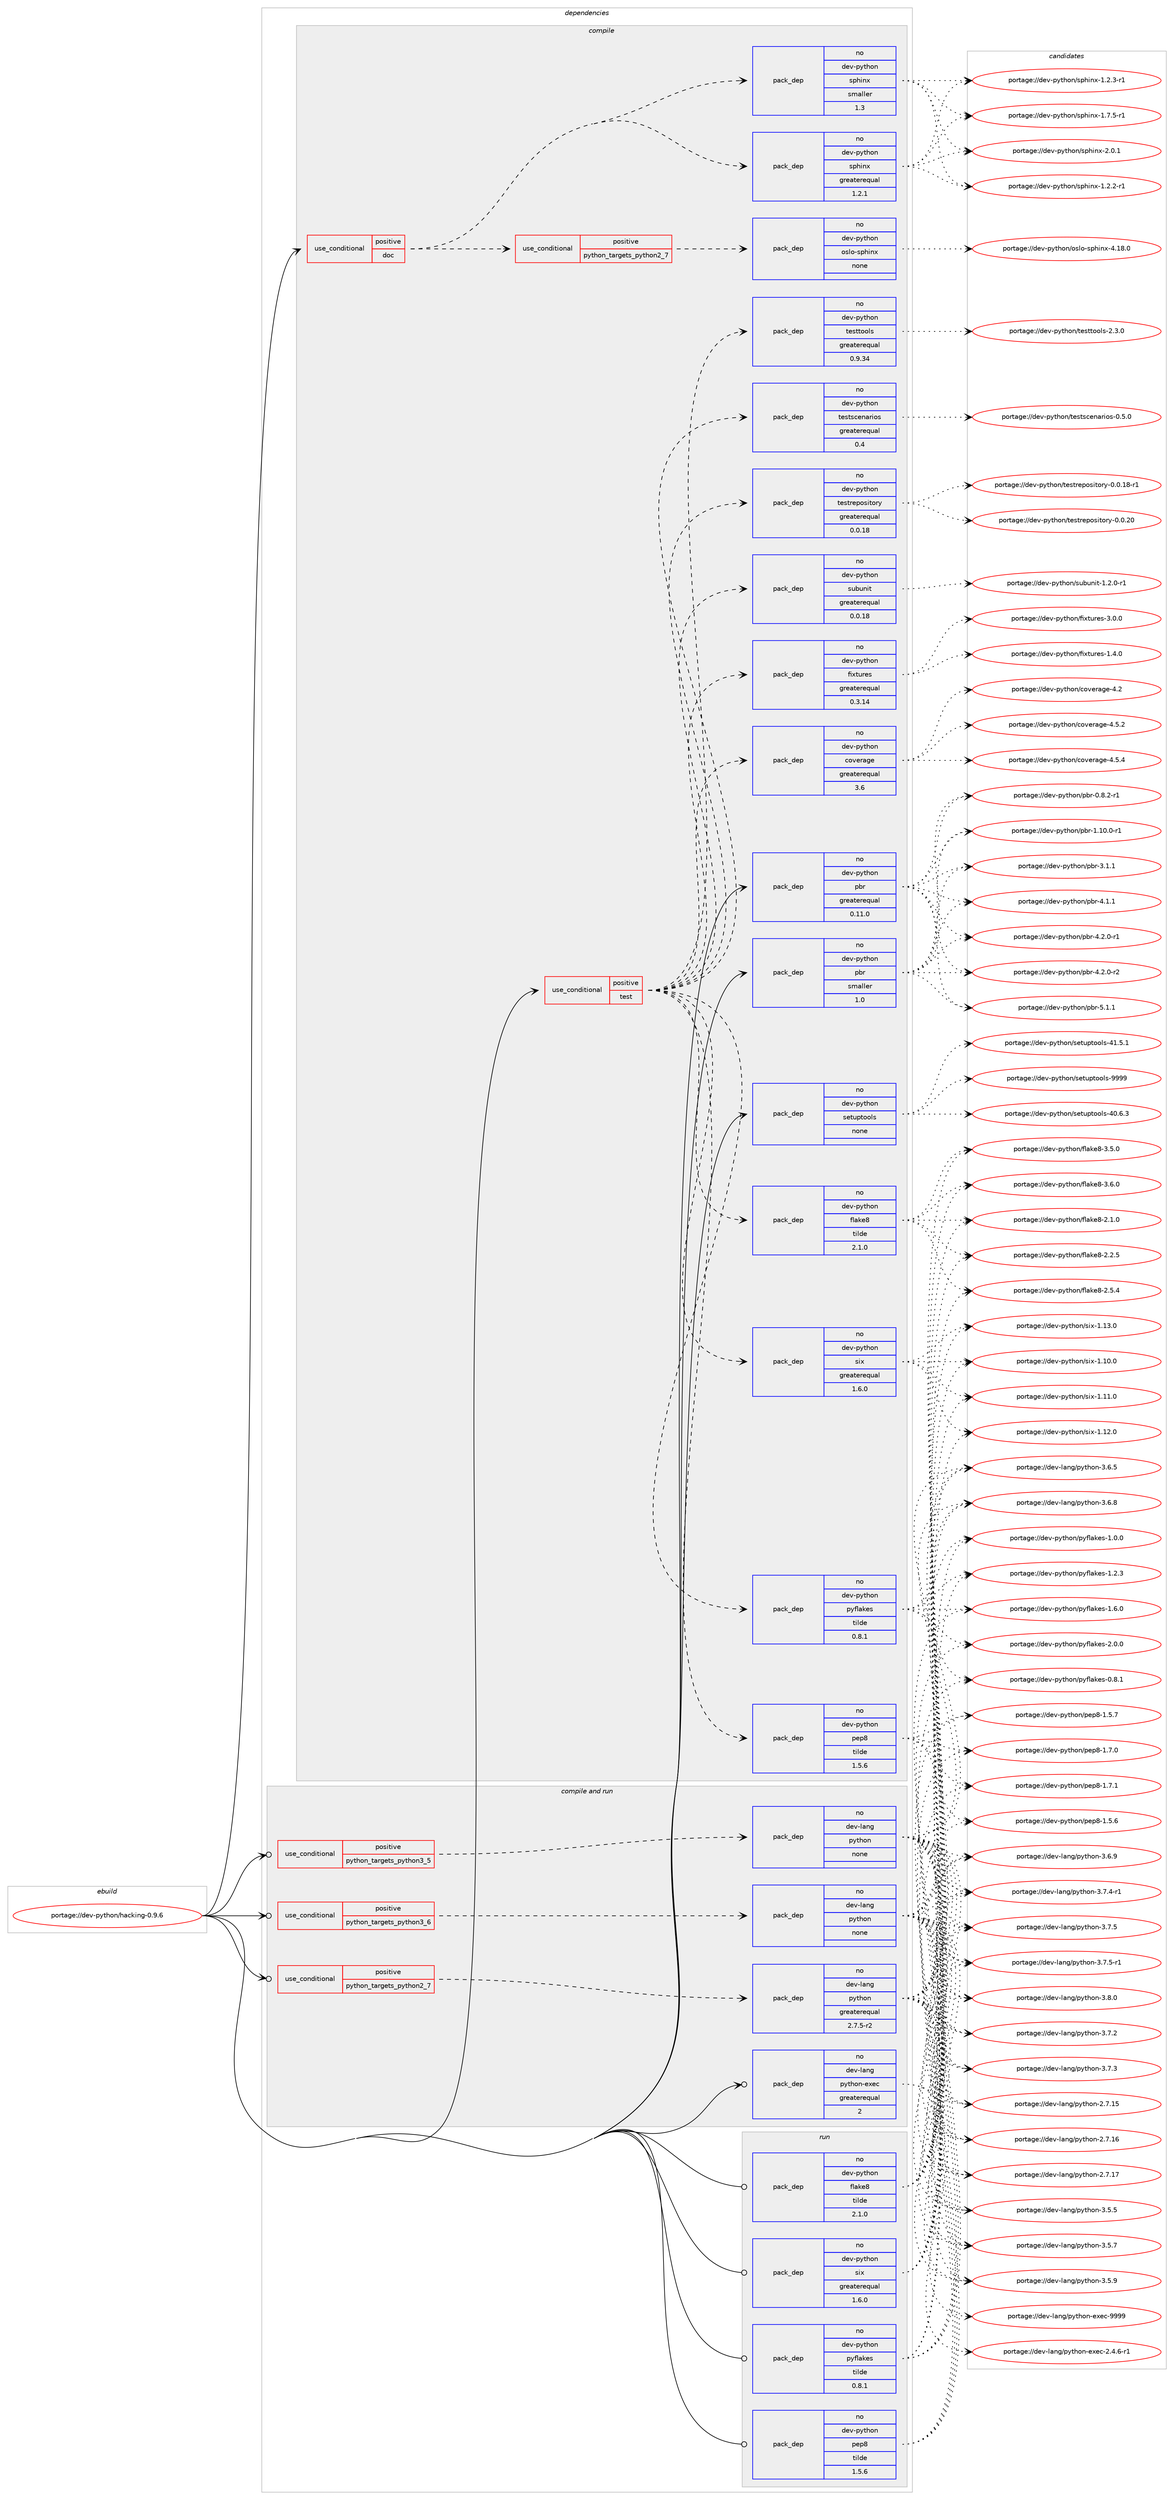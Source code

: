 digraph prolog {

# *************
# Graph options
# *************

newrank=true;
concentrate=true;
compound=true;
graph [rankdir=LR,fontname=Helvetica,fontsize=10,ranksep=1.5];#, ranksep=2.5, nodesep=0.2];
edge  [arrowhead=vee];
node  [fontname=Helvetica,fontsize=10];

# **********
# The ebuild
# **********

subgraph cluster_leftcol {
color=gray;
rank=same;
label=<<i>ebuild</i>>;
id [label="portage://dev-python/hacking-0.9.6", color=red, width=4, href="../dev-python/hacking-0.9.6.svg"];
}

# ****************
# The dependencies
# ****************

subgraph cluster_midcol {
color=gray;
label=<<i>dependencies</i>>;
subgraph cluster_compile {
fillcolor="#eeeeee";
style=filled;
label=<<i>compile</i>>;
subgraph cond29669 {
dependency143021 [label=<<TABLE BORDER="0" CELLBORDER="1" CELLSPACING="0" CELLPADDING="4"><TR><TD ROWSPAN="3" CELLPADDING="10">use_conditional</TD></TR><TR><TD>positive</TD></TR><TR><TD>doc</TD></TR></TABLE>>, shape=none, color=red];
subgraph pack110034 {
dependency143022 [label=<<TABLE BORDER="0" CELLBORDER="1" CELLSPACING="0" CELLPADDING="4" WIDTH="220"><TR><TD ROWSPAN="6" CELLPADDING="30">pack_dep</TD></TR><TR><TD WIDTH="110">no</TD></TR><TR><TD>dev-python</TD></TR><TR><TD>sphinx</TD></TR><TR><TD>greaterequal</TD></TR><TR><TD>1.2.1</TD></TR></TABLE>>, shape=none, color=blue];
}
dependency143021:e -> dependency143022:w [weight=20,style="dashed",arrowhead="vee"];
subgraph pack110035 {
dependency143023 [label=<<TABLE BORDER="0" CELLBORDER="1" CELLSPACING="0" CELLPADDING="4" WIDTH="220"><TR><TD ROWSPAN="6" CELLPADDING="30">pack_dep</TD></TR><TR><TD WIDTH="110">no</TD></TR><TR><TD>dev-python</TD></TR><TR><TD>sphinx</TD></TR><TR><TD>smaller</TD></TR><TR><TD>1.3</TD></TR></TABLE>>, shape=none, color=blue];
}
dependency143021:e -> dependency143023:w [weight=20,style="dashed",arrowhead="vee"];
subgraph cond29670 {
dependency143024 [label=<<TABLE BORDER="0" CELLBORDER="1" CELLSPACING="0" CELLPADDING="4"><TR><TD ROWSPAN="3" CELLPADDING="10">use_conditional</TD></TR><TR><TD>positive</TD></TR><TR><TD>python_targets_python2_7</TD></TR></TABLE>>, shape=none, color=red];
subgraph pack110036 {
dependency143025 [label=<<TABLE BORDER="0" CELLBORDER="1" CELLSPACING="0" CELLPADDING="4" WIDTH="220"><TR><TD ROWSPAN="6" CELLPADDING="30">pack_dep</TD></TR><TR><TD WIDTH="110">no</TD></TR><TR><TD>dev-python</TD></TR><TR><TD>oslo-sphinx</TD></TR><TR><TD>none</TD></TR><TR><TD></TD></TR></TABLE>>, shape=none, color=blue];
}
dependency143024:e -> dependency143025:w [weight=20,style="dashed",arrowhead="vee"];
}
dependency143021:e -> dependency143024:w [weight=20,style="dashed",arrowhead="vee"];
}
id:e -> dependency143021:w [weight=20,style="solid",arrowhead="vee"];
subgraph cond29671 {
dependency143026 [label=<<TABLE BORDER="0" CELLBORDER="1" CELLSPACING="0" CELLPADDING="4"><TR><TD ROWSPAN="3" CELLPADDING="10">use_conditional</TD></TR><TR><TD>positive</TD></TR><TR><TD>test</TD></TR></TABLE>>, shape=none, color=red];
subgraph pack110037 {
dependency143027 [label=<<TABLE BORDER="0" CELLBORDER="1" CELLSPACING="0" CELLPADDING="4" WIDTH="220"><TR><TD ROWSPAN="6" CELLPADDING="30">pack_dep</TD></TR><TR><TD WIDTH="110">no</TD></TR><TR><TD>dev-python</TD></TR><TR><TD>coverage</TD></TR><TR><TD>greaterequal</TD></TR><TR><TD>3.6</TD></TR></TABLE>>, shape=none, color=blue];
}
dependency143026:e -> dependency143027:w [weight=20,style="dashed",arrowhead="vee"];
subgraph pack110038 {
dependency143028 [label=<<TABLE BORDER="0" CELLBORDER="1" CELLSPACING="0" CELLPADDING="4" WIDTH="220"><TR><TD ROWSPAN="6" CELLPADDING="30">pack_dep</TD></TR><TR><TD WIDTH="110">no</TD></TR><TR><TD>dev-python</TD></TR><TR><TD>fixtures</TD></TR><TR><TD>greaterequal</TD></TR><TR><TD>0.3.14</TD></TR></TABLE>>, shape=none, color=blue];
}
dependency143026:e -> dependency143028:w [weight=20,style="dashed",arrowhead="vee"];
subgraph pack110039 {
dependency143029 [label=<<TABLE BORDER="0" CELLBORDER="1" CELLSPACING="0" CELLPADDING="4" WIDTH="220"><TR><TD ROWSPAN="6" CELLPADDING="30">pack_dep</TD></TR><TR><TD WIDTH="110">no</TD></TR><TR><TD>dev-python</TD></TR><TR><TD>subunit</TD></TR><TR><TD>greaterequal</TD></TR><TR><TD>0.0.18</TD></TR></TABLE>>, shape=none, color=blue];
}
dependency143026:e -> dependency143029:w [weight=20,style="dashed",arrowhead="vee"];
subgraph pack110040 {
dependency143030 [label=<<TABLE BORDER="0" CELLBORDER="1" CELLSPACING="0" CELLPADDING="4" WIDTH="220"><TR><TD ROWSPAN="6" CELLPADDING="30">pack_dep</TD></TR><TR><TD WIDTH="110">no</TD></TR><TR><TD>dev-python</TD></TR><TR><TD>testrepository</TD></TR><TR><TD>greaterequal</TD></TR><TR><TD>0.0.18</TD></TR></TABLE>>, shape=none, color=blue];
}
dependency143026:e -> dependency143030:w [weight=20,style="dashed",arrowhead="vee"];
subgraph pack110041 {
dependency143031 [label=<<TABLE BORDER="0" CELLBORDER="1" CELLSPACING="0" CELLPADDING="4" WIDTH="220"><TR><TD ROWSPAN="6" CELLPADDING="30">pack_dep</TD></TR><TR><TD WIDTH="110">no</TD></TR><TR><TD>dev-python</TD></TR><TR><TD>testscenarios</TD></TR><TR><TD>greaterequal</TD></TR><TR><TD>0.4</TD></TR></TABLE>>, shape=none, color=blue];
}
dependency143026:e -> dependency143031:w [weight=20,style="dashed",arrowhead="vee"];
subgraph pack110042 {
dependency143032 [label=<<TABLE BORDER="0" CELLBORDER="1" CELLSPACING="0" CELLPADDING="4" WIDTH="220"><TR><TD ROWSPAN="6" CELLPADDING="30">pack_dep</TD></TR><TR><TD WIDTH="110">no</TD></TR><TR><TD>dev-python</TD></TR><TR><TD>testtools</TD></TR><TR><TD>greaterequal</TD></TR><TR><TD>0.9.34</TD></TR></TABLE>>, shape=none, color=blue];
}
dependency143026:e -> dependency143032:w [weight=20,style="dashed",arrowhead="vee"];
subgraph pack110043 {
dependency143033 [label=<<TABLE BORDER="0" CELLBORDER="1" CELLSPACING="0" CELLPADDING="4" WIDTH="220"><TR><TD ROWSPAN="6" CELLPADDING="30">pack_dep</TD></TR><TR><TD WIDTH="110">no</TD></TR><TR><TD>dev-python</TD></TR><TR><TD>pep8</TD></TR><TR><TD>tilde</TD></TR><TR><TD>1.5.6</TD></TR></TABLE>>, shape=none, color=blue];
}
dependency143026:e -> dependency143033:w [weight=20,style="dashed",arrowhead="vee"];
subgraph pack110044 {
dependency143034 [label=<<TABLE BORDER="0" CELLBORDER="1" CELLSPACING="0" CELLPADDING="4" WIDTH="220"><TR><TD ROWSPAN="6" CELLPADDING="30">pack_dep</TD></TR><TR><TD WIDTH="110">no</TD></TR><TR><TD>dev-python</TD></TR><TR><TD>pyflakes</TD></TR><TR><TD>tilde</TD></TR><TR><TD>0.8.1</TD></TR></TABLE>>, shape=none, color=blue];
}
dependency143026:e -> dependency143034:w [weight=20,style="dashed",arrowhead="vee"];
subgraph pack110045 {
dependency143035 [label=<<TABLE BORDER="0" CELLBORDER="1" CELLSPACING="0" CELLPADDING="4" WIDTH="220"><TR><TD ROWSPAN="6" CELLPADDING="30">pack_dep</TD></TR><TR><TD WIDTH="110">no</TD></TR><TR><TD>dev-python</TD></TR><TR><TD>flake8</TD></TR><TR><TD>tilde</TD></TR><TR><TD>2.1.0</TD></TR></TABLE>>, shape=none, color=blue];
}
dependency143026:e -> dependency143035:w [weight=20,style="dashed",arrowhead="vee"];
subgraph pack110046 {
dependency143036 [label=<<TABLE BORDER="0" CELLBORDER="1" CELLSPACING="0" CELLPADDING="4" WIDTH="220"><TR><TD ROWSPAN="6" CELLPADDING="30">pack_dep</TD></TR><TR><TD WIDTH="110">no</TD></TR><TR><TD>dev-python</TD></TR><TR><TD>six</TD></TR><TR><TD>greaterequal</TD></TR><TR><TD>1.6.0</TD></TR></TABLE>>, shape=none, color=blue];
}
dependency143026:e -> dependency143036:w [weight=20,style="dashed",arrowhead="vee"];
}
id:e -> dependency143026:w [weight=20,style="solid",arrowhead="vee"];
subgraph pack110047 {
dependency143037 [label=<<TABLE BORDER="0" CELLBORDER="1" CELLSPACING="0" CELLPADDING="4" WIDTH="220"><TR><TD ROWSPAN="6" CELLPADDING="30">pack_dep</TD></TR><TR><TD WIDTH="110">no</TD></TR><TR><TD>dev-python</TD></TR><TR><TD>pbr</TD></TR><TR><TD>greaterequal</TD></TR><TR><TD>0.11.0</TD></TR></TABLE>>, shape=none, color=blue];
}
id:e -> dependency143037:w [weight=20,style="solid",arrowhead="vee"];
subgraph pack110048 {
dependency143038 [label=<<TABLE BORDER="0" CELLBORDER="1" CELLSPACING="0" CELLPADDING="4" WIDTH="220"><TR><TD ROWSPAN="6" CELLPADDING="30">pack_dep</TD></TR><TR><TD WIDTH="110">no</TD></TR><TR><TD>dev-python</TD></TR><TR><TD>pbr</TD></TR><TR><TD>smaller</TD></TR><TR><TD>1.0</TD></TR></TABLE>>, shape=none, color=blue];
}
id:e -> dependency143038:w [weight=20,style="solid",arrowhead="vee"];
subgraph pack110049 {
dependency143039 [label=<<TABLE BORDER="0" CELLBORDER="1" CELLSPACING="0" CELLPADDING="4" WIDTH="220"><TR><TD ROWSPAN="6" CELLPADDING="30">pack_dep</TD></TR><TR><TD WIDTH="110">no</TD></TR><TR><TD>dev-python</TD></TR><TR><TD>setuptools</TD></TR><TR><TD>none</TD></TR><TR><TD></TD></TR></TABLE>>, shape=none, color=blue];
}
id:e -> dependency143039:w [weight=20,style="solid",arrowhead="vee"];
}
subgraph cluster_compileandrun {
fillcolor="#eeeeee";
style=filled;
label=<<i>compile and run</i>>;
subgraph cond29672 {
dependency143040 [label=<<TABLE BORDER="0" CELLBORDER="1" CELLSPACING="0" CELLPADDING="4"><TR><TD ROWSPAN="3" CELLPADDING="10">use_conditional</TD></TR><TR><TD>positive</TD></TR><TR><TD>python_targets_python2_7</TD></TR></TABLE>>, shape=none, color=red];
subgraph pack110050 {
dependency143041 [label=<<TABLE BORDER="0" CELLBORDER="1" CELLSPACING="0" CELLPADDING="4" WIDTH="220"><TR><TD ROWSPAN="6" CELLPADDING="30">pack_dep</TD></TR><TR><TD WIDTH="110">no</TD></TR><TR><TD>dev-lang</TD></TR><TR><TD>python</TD></TR><TR><TD>greaterequal</TD></TR><TR><TD>2.7.5-r2</TD></TR></TABLE>>, shape=none, color=blue];
}
dependency143040:e -> dependency143041:w [weight=20,style="dashed",arrowhead="vee"];
}
id:e -> dependency143040:w [weight=20,style="solid",arrowhead="odotvee"];
subgraph cond29673 {
dependency143042 [label=<<TABLE BORDER="0" CELLBORDER="1" CELLSPACING="0" CELLPADDING="4"><TR><TD ROWSPAN="3" CELLPADDING="10">use_conditional</TD></TR><TR><TD>positive</TD></TR><TR><TD>python_targets_python3_5</TD></TR></TABLE>>, shape=none, color=red];
subgraph pack110051 {
dependency143043 [label=<<TABLE BORDER="0" CELLBORDER="1" CELLSPACING="0" CELLPADDING="4" WIDTH="220"><TR><TD ROWSPAN="6" CELLPADDING="30">pack_dep</TD></TR><TR><TD WIDTH="110">no</TD></TR><TR><TD>dev-lang</TD></TR><TR><TD>python</TD></TR><TR><TD>none</TD></TR><TR><TD></TD></TR></TABLE>>, shape=none, color=blue];
}
dependency143042:e -> dependency143043:w [weight=20,style="dashed",arrowhead="vee"];
}
id:e -> dependency143042:w [weight=20,style="solid",arrowhead="odotvee"];
subgraph cond29674 {
dependency143044 [label=<<TABLE BORDER="0" CELLBORDER="1" CELLSPACING="0" CELLPADDING="4"><TR><TD ROWSPAN="3" CELLPADDING="10">use_conditional</TD></TR><TR><TD>positive</TD></TR><TR><TD>python_targets_python3_6</TD></TR></TABLE>>, shape=none, color=red];
subgraph pack110052 {
dependency143045 [label=<<TABLE BORDER="0" CELLBORDER="1" CELLSPACING="0" CELLPADDING="4" WIDTH="220"><TR><TD ROWSPAN="6" CELLPADDING="30">pack_dep</TD></TR><TR><TD WIDTH="110">no</TD></TR><TR><TD>dev-lang</TD></TR><TR><TD>python</TD></TR><TR><TD>none</TD></TR><TR><TD></TD></TR></TABLE>>, shape=none, color=blue];
}
dependency143044:e -> dependency143045:w [weight=20,style="dashed",arrowhead="vee"];
}
id:e -> dependency143044:w [weight=20,style="solid",arrowhead="odotvee"];
subgraph pack110053 {
dependency143046 [label=<<TABLE BORDER="0" CELLBORDER="1" CELLSPACING="0" CELLPADDING="4" WIDTH="220"><TR><TD ROWSPAN="6" CELLPADDING="30">pack_dep</TD></TR><TR><TD WIDTH="110">no</TD></TR><TR><TD>dev-lang</TD></TR><TR><TD>python-exec</TD></TR><TR><TD>greaterequal</TD></TR><TR><TD>2</TD></TR></TABLE>>, shape=none, color=blue];
}
id:e -> dependency143046:w [weight=20,style="solid",arrowhead="odotvee"];
}
subgraph cluster_run {
fillcolor="#eeeeee";
style=filled;
label=<<i>run</i>>;
subgraph pack110054 {
dependency143047 [label=<<TABLE BORDER="0" CELLBORDER="1" CELLSPACING="0" CELLPADDING="4" WIDTH="220"><TR><TD ROWSPAN="6" CELLPADDING="30">pack_dep</TD></TR><TR><TD WIDTH="110">no</TD></TR><TR><TD>dev-python</TD></TR><TR><TD>flake8</TD></TR><TR><TD>tilde</TD></TR><TR><TD>2.1.0</TD></TR></TABLE>>, shape=none, color=blue];
}
id:e -> dependency143047:w [weight=20,style="solid",arrowhead="odot"];
subgraph pack110055 {
dependency143048 [label=<<TABLE BORDER="0" CELLBORDER="1" CELLSPACING="0" CELLPADDING="4" WIDTH="220"><TR><TD ROWSPAN="6" CELLPADDING="30">pack_dep</TD></TR><TR><TD WIDTH="110">no</TD></TR><TR><TD>dev-python</TD></TR><TR><TD>pep8</TD></TR><TR><TD>tilde</TD></TR><TR><TD>1.5.6</TD></TR></TABLE>>, shape=none, color=blue];
}
id:e -> dependency143048:w [weight=20,style="solid",arrowhead="odot"];
subgraph pack110056 {
dependency143049 [label=<<TABLE BORDER="0" CELLBORDER="1" CELLSPACING="0" CELLPADDING="4" WIDTH="220"><TR><TD ROWSPAN="6" CELLPADDING="30">pack_dep</TD></TR><TR><TD WIDTH="110">no</TD></TR><TR><TD>dev-python</TD></TR><TR><TD>pyflakes</TD></TR><TR><TD>tilde</TD></TR><TR><TD>0.8.1</TD></TR></TABLE>>, shape=none, color=blue];
}
id:e -> dependency143049:w [weight=20,style="solid",arrowhead="odot"];
subgraph pack110057 {
dependency143050 [label=<<TABLE BORDER="0" CELLBORDER="1" CELLSPACING="0" CELLPADDING="4" WIDTH="220"><TR><TD ROWSPAN="6" CELLPADDING="30">pack_dep</TD></TR><TR><TD WIDTH="110">no</TD></TR><TR><TD>dev-python</TD></TR><TR><TD>six</TD></TR><TR><TD>greaterequal</TD></TR><TR><TD>1.6.0</TD></TR></TABLE>>, shape=none, color=blue];
}
id:e -> dependency143050:w [weight=20,style="solid",arrowhead="odot"];
}
}

# **************
# The candidates
# **************

subgraph cluster_choices {
rank=same;
color=gray;
label=<<i>candidates</i>>;

subgraph choice110034 {
color=black;
nodesep=1;
choiceportage10010111845112121116104111110471151121041051101204549465046504511449 [label="portage://dev-python/sphinx-1.2.2-r1", color=red, width=4,href="../dev-python/sphinx-1.2.2-r1.svg"];
choiceportage10010111845112121116104111110471151121041051101204549465046514511449 [label="portage://dev-python/sphinx-1.2.3-r1", color=red, width=4,href="../dev-python/sphinx-1.2.3-r1.svg"];
choiceportage10010111845112121116104111110471151121041051101204549465546534511449 [label="portage://dev-python/sphinx-1.7.5-r1", color=red, width=4,href="../dev-python/sphinx-1.7.5-r1.svg"];
choiceportage1001011184511212111610411111047115112104105110120455046484649 [label="portage://dev-python/sphinx-2.0.1", color=red, width=4,href="../dev-python/sphinx-2.0.1.svg"];
dependency143022:e -> choiceportage10010111845112121116104111110471151121041051101204549465046504511449:w [style=dotted,weight="100"];
dependency143022:e -> choiceportage10010111845112121116104111110471151121041051101204549465046514511449:w [style=dotted,weight="100"];
dependency143022:e -> choiceportage10010111845112121116104111110471151121041051101204549465546534511449:w [style=dotted,weight="100"];
dependency143022:e -> choiceportage1001011184511212111610411111047115112104105110120455046484649:w [style=dotted,weight="100"];
}
subgraph choice110035 {
color=black;
nodesep=1;
choiceportage10010111845112121116104111110471151121041051101204549465046504511449 [label="portage://dev-python/sphinx-1.2.2-r1", color=red, width=4,href="../dev-python/sphinx-1.2.2-r1.svg"];
choiceportage10010111845112121116104111110471151121041051101204549465046514511449 [label="portage://dev-python/sphinx-1.2.3-r1", color=red, width=4,href="../dev-python/sphinx-1.2.3-r1.svg"];
choiceportage10010111845112121116104111110471151121041051101204549465546534511449 [label="portage://dev-python/sphinx-1.7.5-r1", color=red, width=4,href="../dev-python/sphinx-1.7.5-r1.svg"];
choiceportage1001011184511212111610411111047115112104105110120455046484649 [label="portage://dev-python/sphinx-2.0.1", color=red, width=4,href="../dev-python/sphinx-2.0.1.svg"];
dependency143023:e -> choiceportage10010111845112121116104111110471151121041051101204549465046504511449:w [style=dotted,weight="100"];
dependency143023:e -> choiceportage10010111845112121116104111110471151121041051101204549465046514511449:w [style=dotted,weight="100"];
dependency143023:e -> choiceportage10010111845112121116104111110471151121041051101204549465546534511449:w [style=dotted,weight="100"];
dependency143023:e -> choiceportage1001011184511212111610411111047115112104105110120455046484649:w [style=dotted,weight="100"];
}
subgraph choice110036 {
color=black;
nodesep=1;
choiceportage10010111845112121116104111110471111151081114511511210410511012045524649564648 [label="portage://dev-python/oslo-sphinx-4.18.0", color=red, width=4,href="../dev-python/oslo-sphinx-4.18.0.svg"];
dependency143025:e -> choiceportage10010111845112121116104111110471111151081114511511210410511012045524649564648:w [style=dotted,weight="100"];
}
subgraph choice110037 {
color=black;
nodesep=1;
choiceportage1001011184511212111610411111047991111181011149710310145524650 [label="portage://dev-python/coverage-4.2", color=red, width=4,href="../dev-python/coverage-4.2.svg"];
choiceportage10010111845112121116104111110479911111810111497103101455246534650 [label="portage://dev-python/coverage-4.5.2", color=red, width=4,href="../dev-python/coverage-4.5.2.svg"];
choiceportage10010111845112121116104111110479911111810111497103101455246534652 [label="portage://dev-python/coverage-4.5.4", color=red, width=4,href="../dev-python/coverage-4.5.4.svg"];
dependency143027:e -> choiceportage1001011184511212111610411111047991111181011149710310145524650:w [style=dotted,weight="100"];
dependency143027:e -> choiceportage10010111845112121116104111110479911111810111497103101455246534650:w [style=dotted,weight="100"];
dependency143027:e -> choiceportage10010111845112121116104111110479911111810111497103101455246534652:w [style=dotted,weight="100"];
}
subgraph choice110038 {
color=black;
nodesep=1;
choiceportage1001011184511212111610411111047102105120116117114101115454946524648 [label="portage://dev-python/fixtures-1.4.0", color=red, width=4,href="../dev-python/fixtures-1.4.0.svg"];
choiceportage1001011184511212111610411111047102105120116117114101115455146484648 [label="portage://dev-python/fixtures-3.0.0", color=red, width=4,href="../dev-python/fixtures-3.0.0.svg"];
dependency143028:e -> choiceportage1001011184511212111610411111047102105120116117114101115454946524648:w [style=dotted,weight="100"];
dependency143028:e -> choiceportage1001011184511212111610411111047102105120116117114101115455146484648:w [style=dotted,weight="100"];
}
subgraph choice110039 {
color=black;
nodesep=1;
choiceportage1001011184511212111610411111047115117981171101051164549465046484511449 [label="portage://dev-python/subunit-1.2.0-r1", color=red, width=4,href="../dev-python/subunit-1.2.0-r1.svg"];
dependency143029:e -> choiceportage1001011184511212111610411111047115117981171101051164549465046484511449:w [style=dotted,weight="100"];
}
subgraph choice110040 {
color=black;
nodesep=1;
choiceportage1001011184511212111610411111047116101115116114101112111115105116111114121454846484649564511449 [label="portage://dev-python/testrepository-0.0.18-r1", color=red, width=4,href="../dev-python/testrepository-0.0.18-r1.svg"];
choiceportage100101118451121211161041111104711610111511611410111211111510511611111412145484648465048 [label="portage://dev-python/testrepository-0.0.20", color=red, width=4,href="../dev-python/testrepository-0.0.20.svg"];
dependency143030:e -> choiceportage1001011184511212111610411111047116101115116114101112111115105116111114121454846484649564511449:w [style=dotted,weight="100"];
dependency143030:e -> choiceportage100101118451121211161041111104711610111511611410111211111510511611111412145484648465048:w [style=dotted,weight="100"];
}
subgraph choice110041 {
color=black;
nodesep=1;
choiceportage10010111845112121116104111110471161011151161159910111097114105111115454846534648 [label="portage://dev-python/testscenarios-0.5.0", color=red, width=4,href="../dev-python/testscenarios-0.5.0.svg"];
dependency143031:e -> choiceportage10010111845112121116104111110471161011151161159910111097114105111115454846534648:w [style=dotted,weight="100"];
}
subgraph choice110042 {
color=black;
nodesep=1;
choiceportage1001011184511212111610411111047116101115116116111111108115455046514648 [label="portage://dev-python/testtools-2.3.0", color=red, width=4,href="../dev-python/testtools-2.3.0.svg"];
dependency143032:e -> choiceportage1001011184511212111610411111047116101115116116111111108115455046514648:w [style=dotted,weight="100"];
}
subgraph choice110043 {
color=black;
nodesep=1;
choiceportage100101118451121211161041111104711210111256454946534654 [label="portage://dev-python/pep8-1.5.6", color=red, width=4,href="../dev-python/pep8-1.5.6.svg"];
choiceportage100101118451121211161041111104711210111256454946534655 [label="portage://dev-python/pep8-1.5.7", color=red, width=4,href="../dev-python/pep8-1.5.7.svg"];
choiceportage100101118451121211161041111104711210111256454946554648 [label="portage://dev-python/pep8-1.7.0", color=red, width=4,href="../dev-python/pep8-1.7.0.svg"];
choiceportage100101118451121211161041111104711210111256454946554649 [label="portage://dev-python/pep8-1.7.1", color=red, width=4,href="../dev-python/pep8-1.7.1.svg"];
dependency143033:e -> choiceportage100101118451121211161041111104711210111256454946534654:w [style=dotted,weight="100"];
dependency143033:e -> choiceportage100101118451121211161041111104711210111256454946534655:w [style=dotted,weight="100"];
dependency143033:e -> choiceportage100101118451121211161041111104711210111256454946554648:w [style=dotted,weight="100"];
dependency143033:e -> choiceportage100101118451121211161041111104711210111256454946554649:w [style=dotted,weight="100"];
}
subgraph choice110044 {
color=black;
nodesep=1;
choiceportage100101118451121211161041111104711212110210897107101115454846564649 [label="portage://dev-python/pyflakes-0.8.1", color=red, width=4,href="../dev-python/pyflakes-0.8.1.svg"];
choiceportage100101118451121211161041111104711212110210897107101115454946484648 [label="portage://dev-python/pyflakes-1.0.0", color=red, width=4,href="../dev-python/pyflakes-1.0.0.svg"];
choiceportage100101118451121211161041111104711212110210897107101115454946504651 [label="portage://dev-python/pyflakes-1.2.3", color=red, width=4,href="../dev-python/pyflakes-1.2.3.svg"];
choiceportage100101118451121211161041111104711212110210897107101115454946544648 [label="portage://dev-python/pyflakes-1.6.0", color=red, width=4,href="../dev-python/pyflakes-1.6.0.svg"];
choiceportage100101118451121211161041111104711212110210897107101115455046484648 [label="portage://dev-python/pyflakes-2.0.0", color=red, width=4,href="../dev-python/pyflakes-2.0.0.svg"];
dependency143034:e -> choiceportage100101118451121211161041111104711212110210897107101115454846564649:w [style=dotted,weight="100"];
dependency143034:e -> choiceportage100101118451121211161041111104711212110210897107101115454946484648:w [style=dotted,weight="100"];
dependency143034:e -> choiceportage100101118451121211161041111104711212110210897107101115454946504651:w [style=dotted,weight="100"];
dependency143034:e -> choiceportage100101118451121211161041111104711212110210897107101115454946544648:w [style=dotted,weight="100"];
dependency143034:e -> choiceportage100101118451121211161041111104711212110210897107101115455046484648:w [style=dotted,weight="100"];
}
subgraph choice110045 {
color=black;
nodesep=1;
choiceportage10010111845112121116104111110471021089710710156455046494648 [label="portage://dev-python/flake8-2.1.0", color=red, width=4,href="../dev-python/flake8-2.1.0.svg"];
choiceportage10010111845112121116104111110471021089710710156455046504653 [label="portage://dev-python/flake8-2.2.5", color=red, width=4,href="../dev-python/flake8-2.2.5.svg"];
choiceportage10010111845112121116104111110471021089710710156455046534652 [label="portage://dev-python/flake8-2.5.4", color=red, width=4,href="../dev-python/flake8-2.5.4.svg"];
choiceportage10010111845112121116104111110471021089710710156455146534648 [label="portage://dev-python/flake8-3.5.0", color=red, width=4,href="../dev-python/flake8-3.5.0.svg"];
choiceportage10010111845112121116104111110471021089710710156455146544648 [label="portage://dev-python/flake8-3.6.0", color=red, width=4,href="../dev-python/flake8-3.6.0.svg"];
dependency143035:e -> choiceportage10010111845112121116104111110471021089710710156455046494648:w [style=dotted,weight="100"];
dependency143035:e -> choiceportage10010111845112121116104111110471021089710710156455046504653:w [style=dotted,weight="100"];
dependency143035:e -> choiceportage10010111845112121116104111110471021089710710156455046534652:w [style=dotted,weight="100"];
dependency143035:e -> choiceportage10010111845112121116104111110471021089710710156455146534648:w [style=dotted,weight="100"];
dependency143035:e -> choiceportage10010111845112121116104111110471021089710710156455146544648:w [style=dotted,weight="100"];
}
subgraph choice110046 {
color=black;
nodesep=1;
choiceportage100101118451121211161041111104711510512045494649484648 [label="portage://dev-python/six-1.10.0", color=red, width=4,href="../dev-python/six-1.10.0.svg"];
choiceportage100101118451121211161041111104711510512045494649494648 [label="portage://dev-python/six-1.11.0", color=red, width=4,href="../dev-python/six-1.11.0.svg"];
choiceportage100101118451121211161041111104711510512045494649504648 [label="portage://dev-python/six-1.12.0", color=red, width=4,href="../dev-python/six-1.12.0.svg"];
choiceportage100101118451121211161041111104711510512045494649514648 [label="portage://dev-python/six-1.13.0", color=red, width=4,href="../dev-python/six-1.13.0.svg"];
dependency143036:e -> choiceportage100101118451121211161041111104711510512045494649484648:w [style=dotted,weight="100"];
dependency143036:e -> choiceportage100101118451121211161041111104711510512045494649494648:w [style=dotted,weight="100"];
dependency143036:e -> choiceportage100101118451121211161041111104711510512045494649504648:w [style=dotted,weight="100"];
dependency143036:e -> choiceportage100101118451121211161041111104711510512045494649514648:w [style=dotted,weight="100"];
}
subgraph choice110047 {
color=black;
nodesep=1;
choiceportage1001011184511212111610411111047112981144548465646504511449 [label="portage://dev-python/pbr-0.8.2-r1", color=red, width=4,href="../dev-python/pbr-0.8.2-r1.svg"];
choiceportage100101118451121211161041111104711298114454946494846484511449 [label="portage://dev-python/pbr-1.10.0-r1", color=red, width=4,href="../dev-python/pbr-1.10.0-r1.svg"];
choiceportage100101118451121211161041111104711298114455146494649 [label="portage://dev-python/pbr-3.1.1", color=red, width=4,href="../dev-python/pbr-3.1.1.svg"];
choiceportage100101118451121211161041111104711298114455246494649 [label="portage://dev-python/pbr-4.1.1", color=red, width=4,href="../dev-python/pbr-4.1.1.svg"];
choiceportage1001011184511212111610411111047112981144552465046484511449 [label="portage://dev-python/pbr-4.2.0-r1", color=red, width=4,href="../dev-python/pbr-4.2.0-r1.svg"];
choiceportage1001011184511212111610411111047112981144552465046484511450 [label="portage://dev-python/pbr-4.2.0-r2", color=red, width=4,href="../dev-python/pbr-4.2.0-r2.svg"];
choiceportage100101118451121211161041111104711298114455346494649 [label="portage://dev-python/pbr-5.1.1", color=red, width=4,href="../dev-python/pbr-5.1.1.svg"];
dependency143037:e -> choiceportage1001011184511212111610411111047112981144548465646504511449:w [style=dotted,weight="100"];
dependency143037:e -> choiceportage100101118451121211161041111104711298114454946494846484511449:w [style=dotted,weight="100"];
dependency143037:e -> choiceportage100101118451121211161041111104711298114455146494649:w [style=dotted,weight="100"];
dependency143037:e -> choiceportage100101118451121211161041111104711298114455246494649:w [style=dotted,weight="100"];
dependency143037:e -> choiceportage1001011184511212111610411111047112981144552465046484511449:w [style=dotted,weight="100"];
dependency143037:e -> choiceportage1001011184511212111610411111047112981144552465046484511450:w [style=dotted,weight="100"];
dependency143037:e -> choiceportage100101118451121211161041111104711298114455346494649:w [style=dotted,weight="100"];
}
subgraph choice110048 {
color=black;
nodesep=1;
choiceportage1001011184511212111610411111047112981144548465646504511449 [label="portage://dev-python/pbr-0.8.2-r1", color=red, width=4,href="../dev-python/pbr-0.8.2-r1.svg"];
choiceportage100101118451121211161041111104711298114454946494846484511449 [label="portage://dev-python/pbr-1.10.0-r1", color=red, width=4,href="../dev-python/pbr-1.10.0-r1.svg"];
choiceportage100101118451121211161041111104711298114455146494649 [label="portage://dev-python/pbr-3.1.1", color=red, width=4,href="../dev-python/pbr-3.1.1.svg"];
choiceportage100101118451121211161041111104711298114455246494649 [label="portage://dev-python/pbr-4.1.1", color=red, width=4,href="../dev-python/pbr-4.1.1.svg"];
choiceportage1001011184511212111610411111047112981144552465046484511449 [label="portage://dev-python/pbr-4.2.0-r1", color=red, width=4,href="../dev-python/pbr-4.2.0-r1.svg"];
choiceportage1001011184511212111610411111047112981144552465046484511450 [label="portage://dev-python/pbr-4.2.0-r2", color=red, width=4,href="../dev-python/pbr-4.2.0-r2.svg"];
choiceportage100101118451121211161041111104711298114455346494649 [label="portage://dev-python/pbr-5.1.1", color=red, width=4,href="../dev-python/pbr-5.1.1.svg"];
dependency143038:e -> choiceportage1001011184511212111610411111047112981144548465646504511449:w [style=dotted,weight="100"];
dependency143038:e -> choiceportage100101118451121211161041111104711298114454946494846484511449:w [style=dotted,weight="100"];
dependency143038:e -> choiceportage100101118451121211161041111104711298114455146494649:w [style=dotted,weight="100"];
dependency143038:e -> choiceportage100101118451121211161041111104711298114455246494649:w [style=dotted,weight="100"];
dependency143038:e -> choiceportage1001011184511212111610411111047112981144552465046484511449:w [style=dotted,weight="100"];
dependency143038:e -> choiceportage1001011184511212111610411111047112981144552465046484511450:w [style=dotted,weight="100"];
dependency143038:e -> choiceportage100101118451121211161041111104711298114455346494649:w [style=dotted,weight="100"];
}
subgraph choice110049 {
color=black;
nodesep=1;
choiceportage100101118451121211161041111104711510111611711211611111110811545524846544651 [label="portage://dev-python/setuptools-40.6.3", color=red, width=4,href="../dev-python/setuptools-40.6.3.svg"];
choiceportage100101118451121211161041111104711510111611711211611111110811545524946534649 [label="portage://dev-python/setuptools-41.5.1", color=red, width=4,href="../dev-python/setuptools-41.5.1.svg"];
choiceportage10010111845112121116104111110471151011161171121161111111081154557575757 [label="portage://dev-python/setuptools-9999", color=red, width=4,href="../dev-python/setuptools-9999.svg"];
dependency143039:e -> choiceportage100101118451121211161041111104711510111611711211611111110811545524846544651:w [style=dotted,weight="100"];
dependency143039:e -> choiceportage100101118451121211161041111104711510111611711211611111110811545524946534649:w [style=dotted,weight="100"];
dependency143039:e -> choiceportage10010111845112121116104111110471151011161171121161111111081154557575757:w [style=dotted,weight="100"];
}
subgraph choice110050 {
color=black;
nodesep=1;
choiceportage10010111845108971101034711212111610411111045504655464953 [label="portage://dev-lang/python-2.7.15", color=red, width=4,href="../dev-lang/python-2.7.15.svg"];
choiceportage10010111845108971101034711212111610411111045504655464954 [label="portage://dev-lang/python-2.7.16", color=red, width=4,href="../dev-lang/python-2.7.16.svg"];
choiceportage10010111845108971101034711212111610411111045504655464955 [label="portage://dev-lang/python-2.7.17", color=red, width=4,href="../dev-lang/python-2.7.17.svg"];
choiceportage100101118451089711010347112121116104111110455146534653 [label="portage://dev-lang/python-3.5.5", color=red, width=4,href="../dev-lang/python-3.5.5.svg"];
choiceportage100101118451089711010347112121116104111110455146534655 [label="portage://dev-lang/python-3.5.7", color=red, width=4,href="../dev-lang/python-3.5.7.svg"];
choiceportage100101118451089711010347112121116104111110455146534657 [label="portage://dev-lang/python-3.5.9", color=red, width=4,href="../dev-lang/python-3.5.9.svg"];
choiceportage100101118451089711010347112121116104111110455146544653 [label="portage://dev-lang/python-3.6.5", color=red, width=4,href="../dev-lang/python-3.6.5.svg"];
choiceportage100101118451089711010347112121116104111110455146544656 [label="portage://dev-lang/python-3.6.8", color=red, width=4,href="../dev-lang/python-3.6.8.svg"];
choiceportage100101118451089711010347112121116104111110455146544657 [label="portage://dev-lang/python-3.6.9", color=red, width=4,href="../dev-lang/python-3.6.9.svg"];
choiceportage100101118451089711010347112121116104111110455146554650 [label="portage://dev-lang/python-3.7.2", color=red, width=4,href="../dev-lang/python-3.7.2.svg"];
choiceportage100101118451089711010347112121116104111110455146554651 [label="portage://dev-lang/python-3.7.3", color=red, width=4,href="../dev-lang/python-3.7.3.svg"];
choiceportage1001011184510897110103471121211161041111104551465546524511449 [label="portage://dev-lang/python-3.7.4-r1", color=red, width=4,href="../dev-lang/python-3.7.4-r1.svg"];
choiceportage100101118451089711010347112121116104111110455146554653 [label="portage://dev-lang/python-3.7.5", color=red, width=4,href="../dev-lang/python-3.7.5.svg"];
choiceportage1001011184510897110103471121211161041111104551465546534511449 [label="portage://dev-lang/python-3.7.5-r1", color=red, width=4,href="../dev-lang/python-3.7.5-r1.svg"];
choiceportage100101118451089711010347112121116104111110455146564648 [label="portage://dev-lang/python-3.8.0", color=red, width=4,href="../dev-lang/python-3.8.0.svg"];
dependency143041:e -> choiceportage10010111845108971101034711212111610411111045504655464953:w [style=dotted,weight="100"];
dependency143041:e -> choiceportage10010111845108971101034711212111610411111045504655464954:w [style=dotted,weight="100"];
dependency143041:e -> choiceportage10010111845108971101034711212111610411111045504655464955:w [style=dotted,weight="100"];
dependency143041:e -> choiceportage100101118451089711010347112121116104111110455146534653:w [style=dotted,weight="100"];
dependency143041:e -> choiceportage100101118451089711010347112121116104111110455146534655:w [style=dotted,weight="100"];
dependency143041:e -> choiceportage100101118451089711010347112121116104111110455146534657:w [style=dotted,weight="100"];
dependency143041:e -> choiceportage100101118451089711010347112121116104111110455146544653:w [style=dotted,weight="100"];
dependency143041:e -> choiceportage100101118451089711010347112121116104111110455146544656:w [style=dotted,weight="100"];
dependency143041:e -> choiceportage100101118451089711010347112121116104111110455146544657:w [style=dotted,weight="100"];
dependency143041:e -> choiceportage100101118451089711010347112121116104111110455146554650:w [style=dotted,weight="100"];
dependency143041:e -> choiceportage100101118451089711010347112121116104111110455146554651:w [style=dotted,weight="100"];
dependency143041:e -> choiceportage1001011184510897110103471121211161041111104551465546524511449:w [style=dotted,weight="100"];
dependency143041:e -> choiceportage100101118451089711010347112121116104111110455146554653:w [style=dotted,weight="100"];
dependency143041:e -> choiceportage1001011184510897110103471121211161041111104551465546534511449:w [style=dotted,weight="100"];
dependency143041:e -> choiceportage100101118451089711010347112121116104111110455146564648:w [style=dotted,weight="100"];
}
subgraph choice110051 {
color=black;
nodesep=1;
choiceportage10010111845108971101034711212111610411111045504655464953 [label="portage://dev-lang/python-2.7.15", color=red, width=4,href="../dev-lang/python-2.7.15.svg"];
choiceportage10010111845108971101034711212111610411111045504655464954 [label="portage://dev-lang/python-2.7.16", color=red, width=4,href="../dev-lang/python-2.7.16.svg"];
choiceportage10010111845108971101034711212111610411111045504655464955 [label="portage://dev-lang/python-2.7.17", color=red, width=4,href="../dev-lang/python-2.7.17.svg"];
choiceportage100101118451089711010347112121116104111110455146534653 [label="portage://dev-lang/python-3.5.5", color=red, width=4,href="../dev-lang/python-3.5.5.svg"];
choiceportage100101118451089711010347112121116104111110455146534655 [label="portage://dev-lang/python-3.5.7", color=red, width=4,href="../dev-lang/python-3.5.7.svg"];
choiceportage100101118451089711010347112121116104111110455146534657 [label="portage://dev-lang/python-3.5.9", color=red, width=4,href="../dev-lang/python-3.5.9.svg"];
choiceportage100101118451089711010347112121116104111110455146544653 [label="portage://dev-lang/python-3.6.5", color=red, width=4,href="../dev-lang/python-3.6.5.svg"];
choiceportage100101118451089711010347112121116104111110455146544656 [label="portage://dev-lang/python-3.6.8", color=red, width=4,href="../dev-lang/python-3.6.8.svg"];
choiceportage100101118451089711010347112121116104111110455146544657 [label="portage://dev-lang/python-3.6.9", color=red, width=4,href="../dev-lang/python-3.6.9.svg"];
choiceportage100101118451089711010347112121116104111110455146554650 [label="portage://dev-lang/python-3.7.2", color=red, width=4,href="../dev-lang/python-3.7.2.svg"];
choiceportage100101118451089711010347112121116104111110455146554651 [label="portage://dev-lang/python-3.7.3", color=red, width=4,href="../dev-lang/python-3.7.3.svg"];
choiceportage1001011184510897110103471121211161041111104551465546524511449 [label="portage://dev-lang/python-3.7.4-r1", color=red, width=4,href="../dev-lang/python-3.7.4-r1.svg"];
choiceportage100101118451089711010347112121116104111110455146554653 [label="portage://dev-lang/python-3.7.5", color=red, width=4,href="../dev-lang/python-3.7.5.svg"];
choiceportage1001011184510897110103471121211161041111104551465546534511449 [label="portage://dev-lang/python-3.7.5-r1", color=red, width=4,href="../dev-lang/python-3.7.5-r1.svg"];
choiceportage100101118451089711010347112121116104111110455146564648 [label="portage://dev-lang/python-3.8.0", color=red, width=4,href="../dev-lang/python-3.8.0.svg"];
dependency143043:e -> choiceportage10010111845108971101034711212111610411111045504655464953:w [style=dotted,weight="100"];
dependency143043:e -> choiceportage10010111845108971101034711212111610411111045504655464954:w [style=dotted,weight="100"];
dependency143043:e -> choiceportage10010111845108971101034711212111610411111045504655464955:w [style=dotted,weight="100"];
dependency143043:e -> choiceportage100101118451089711010347112121116104111110455146534653:w [style=dotted,weight="100"];
dependency143043:e -> choiceportage100101118451089711010347112121116104111110455146534655:w [style=dotted,weight="100"];
dependency143043:e -> choiceportage100101118451089711010347112121116104111110455146534657:w [style=dotted,weight="100"];
dependency143043:e -> choiceportage100101118451089711010347112121116104111110455146544653:w [style=dotted,weight="100"];
dependency143043:e -> choiceportage100101118451089711010347112121116104111110455146544656:w [style=dotted,weight="100"];
dependency143043:e -> choiceportage100101118451089711010347112121116104111110455146544657:w [style=dotted,weight="100"];
dependency143043:e -> choiceportage100101118451089711010347112121116104111110455146554650:w [style=dotted,weight="100"];
dependency143043:e -> choiceportage100101118451089711010347112121116104111110455146554651:w [style=dotted,weight="100"];
dependency143043:e -> choiceportage1001011184510897110103471121211161041111104551465546524511449:w [style=dotted,weight="100"];
dependency143043:e -> choiceportage100101118451089711010347112121116104111110455146554653:w [style=dotted,weight="100"];
dependency143043:e -> choiceportage1001011184510897110103471121211161041111104551465546534511449:w [style=dotted,weight="100"];
dependency143043:e -> choiceportage100101118451089711010347112121116104111110455146564648:w [style=dotted,weight="100"];
}
subgraph choice110052 {
color=black;
nodesep=1;
choiceportage10010111845108971101034711212111610411111045504655464953 [label="portage://dev-lang/python-2.7.15", color=red, width=4,href="../dev-lang/python-2.7.15.svg"];
choiceportage10010111845108971101034711212111610411111045504655464954 [label="portage://dev-lang/python-2.7.16", color=red, width=4,href="../dev-lang/python-2.7.16.svg"];
choiceportage10010111845108971101034711212111610411111045504655464955 [label="portage://dev-lang/python-2.7.17", color=red, width=4,href="../dev-lang/python-2.7.17.svg"];
choiceportage100101118451089711010347112121116104111110455146534653 [label="portage://dev-lang/python-3.5.5", color=red, width=4,href="../dev-lang/python-3.5.5.svg"];
choiceportage100101118451089711010347112121116104111110455146534655 [label="portage://dev-lang/python-3.5.7", color=red, width=4,href="../dev-lang/python-3.5.7.svg"];
choiceportage100101118451089711010347112121116104111110455146534657 [label="portage://dev-lang/python-3.5.9", color=red, width=4,href="../dev-lang/python-3.5.9.svg"];
choiceportage100101118451089711010347112121116104111110455146544653 [label="portage://dev-lang/python-3.6.5", color=red, width=4,href="../dev-lang/python-3.6.5.svg"];
choiceportage100101118451089711010347112121116104111110455146544656 [label="portage://dev-lang/python-3.6.8", color=red, width=4,href="../dev-lang/python-3.6.8.svg"];
choiceportage100101118451089711010347112121116104111110455146544657 [label="portage://dev-lang/python-3.6.9", color=red, width=4,href="../dev-lang/python-3.6.9.svg"];
choiceportage100101118451089711010347112121116104111110455146554650 [label="portage://dev-lang/python-3.7.2", color=red, width=4,href="../dev-lang/python-3.7.2.svg"];
choiceportage100101118451089711010347112121116104111110455146554651 [label="portage://dev-lang/python-3.7.3", color=red, width=4,href="../dev-lang/python-3.7.3.svg"];
choiceportage1001011184510897110103471121211161041111104551465546524511449 [label="portage://dev-lang/python-3.7.4-r1", color=red, width=4,href="../dev-lang/python-3.7.4-r1.svg"];
choiceportage100101118451089711010347112121116104111110455146554653 [label="portage://dev-lang/python-3.7.5", color=red, width=4,href="../dev-lang/python-3.7.5.svg"];
choiceportage1001011184510897110103471121211161041111104551465546534511449 [label="portage://dev-lang/python-3.7.5-r1", color=red, width=4,href="../dev-lang/python-3.7.5-r1.svg"];
choiceportage100101118451089711010347112121116104111110455146564648 [label="portage://dev-lang/python-3.8.0", color=red, width=4,href="../dev-lang/python-3.8.0.svg"];
dependency143045:e -> choiceportage10010111845108971101034711212111610411111045504655464953:w [style=dotted,weight="100"];
dependency143045:e -> choiceportage10010111845108971101034711212111610411111045504655464954:w [style=dotted,weight="100"];
dependency143045:e -> choiceportage10010111845108971101034711212111610411111045504655464955:w [style=dotted,weight="100"];
dependency143045:e -> choiceportage100101118451089711010347112121116104111110455146534653:w [style=dotted,weight="100"];
dependency143045:e -> choiceportage100101118451089711010347112121116104111110455146534655:w [style=dotted,weight="100"];
dependency143045:e -> choiceportage100101118451089711010347112121116104111110455146534657:w [style=dotted,weight="100"];
dependency143045:e -> choiceportage100101118451089711010347112121116104111110455146544653:w [style=dotted,weight="100"];
dependency143045:e -> choiceportage100101118451089711010347112121116104111110455146544656:w [style=dotted,weight="100"];
dependency143045:e -> choiceportage100101118451089711010347112121116104111110455146544657:w [style=dotted,weight="100"];
dependency143045:e -> choiceportage100101118451089711010347112121116104111110455146554650:w [style=dotted,weight="100"];
dependency143045:e -> choiceportage100101118451089711010347112121116104111110455146554651:w [style=dotted,weight="100"];
dependency143045:e -> choiceportage1001011184510897110103471121211161041111104551465546524511449:w [style=dotted,weight="100"];
dependency143045:e -> choiceportage100101118451089711010347112121116104111110455146554653:w [style=dotted,weight="100"];
dependency143045:e -> choiceportage1001011184510897110103471121211161041111104551465546534511449:w [style=dotted,weight="100"];
dependency143045:e -> choiceportage100101118451089711010347112121116104111110455146564648:w [style=dotted,weight="100"];
}
subgraph choice110053 {
color=black;
nodesep=1;
choiceportage10010111845108971101034711212111610411111045101120101994550465246544511449 [label="portage://dev-lang/python-exec-2.4.6-r1", color=red, width=4,href="../dev-lang/python-exec-2.4.6-r1.svg"];
choiceportage10010111845108971101034711212111610411111045101120101994557575757 [label="portage://dev-lang/python-exec-9999", color=red, width=4,href="../dev-lang/python-exec-9999.svg"];
dependency143046:e -> choiceportage10010111845108971101034711212111610411111045101120101994550465246544511449:w [style=dotted,weight="100"];
dependency143046:e -> choiceportage10010111845108971101034711212111610411111045101120101994557575757:w [style=dotted,weight="100"];
}
subgraph choice110054 {
color=black;
nodesep=1;
choiceportage10010111845112121116104111110471021089710710156455046494648 [label="portage://dev-python/flake8-2.1.0", color=red, width=4,href="../dev-python/flake8-2.1.0.svg"];
choiceportage10010111845112121116104111110471021089710710156455046504653 [label="portage://dev-python/flake8-2.2.5", color=red, width=4,href="../dev-python/flake8-2.2.5.svg"];
choiceportage10010111845112121116104111110471021089710710156455046534652 [label="portage://dev-python/flake8-2.5.4", color=red, width=4,href="../dev-python/flake8-2.5.4.svg"];
choiceportage10010111845112121116104111110471021089710710156455146534648 [label="portage://dev-python/flake8-3.5.0", color=red, width=4,href="../dev-python/flake8-3.5.0.svg"];
choiceportage10010111845112121116104111110471021089710710156455146544648 [label="portage://dev-python/flake8-3.6.0", color=red, width=4,href="../dev-python/flake8-3.6.0.svg"];
dependency143047:e -> choiceportage10010111845112121116104111110471021089710710156455046494648:w [style=dotted,weight="100"];
dependency143047:e -> choiceportage10010111845112121116104111110471021089710710156455046504653:w [style=dotted,weight="100"];
dependency143047:e -> choiceportage10010111845112121116104111110471021089710710156455046534652:w [style=dotted,weight="100"];
dependency143047:e -> choiceportage10010111845112121116104111110471021089710710156455146534648:w [style=dotted,weight="100"];
dependency143047:e -> choiceportage10010111845112121116104111110471021089710710156455146544648:w [style=dotted,weight="100"];
}
subgraph choice110055 {
color=black;
nodesep=1;
choiceportage100101118451121211161041111104711210111256454946534654 [label="portage://dev-python/pep8-1.5.6", color=red, width=4,href="../dev-python/pep8-1.5.6.svg"];
choiceportage100101118451121211161041111104711210111256454946534655 [label="portage://dev-python/pep8-1.5.7", color=red, width=4,href="../dev-python/pep8-1.5.7.svg"];
choiceportage100101118451121211161041111104711210111256454946554648 [label="portage://dev-python/pep8-1.7.0", color=red, width=4,href="../dev-python/pep8-1.7.0.svg"];
choiceportage100101118451121211161041111104711210111256454946554649 [label="portage://dev-python/pep8-1.7.1", color=red, width=4,href="../dev-python/pep8-1.7.1.svg"];
dependency143048:e -> choiceportage100101118451121211161041111104711210111256454946534654:w [style=dotted,weight="100"];
dependency143048:e -> choiceportage100101118451121211161041111104711210111256454946534655:w [style=dotted,weight="100"];
dependency143048:e -> choiceportage100101118451121211161041111104711210111256454946554648:w [style=dotted,weight="100"];
dependency143048:e -> choiceportage100101118451121211161041111104711210111256454946554649:w [style=dotted,weight="100"];
}
subgraph choice110056 {
color=black;
nodesep=1;
choiceportage100101118451121211161041111104711212110210897107101115454846564649 [label="portage://dev-python/pyflakes-0.8.1", color=red, width=4,href="../dev-python/pyflakes-0.8.1.svg"];
choiceportage100101118451121211161041111104711212110210897107101115454946484648 [label="portage://dev-python/pyflakes-1.0.0", color=red, width=4,href="../dev-python/pyflakes-1.0.0.svg"];
choiceportage100101118451121211161041111104711212110210897107101115454946504651 [label="portage://dev-python/pyflakes-1.2.3", color=red, width=4,href="../dev-python/pyflakes-1.2.3.svg"];
choiceportage100101118451121211161041111104711212110210897107101115454946544648 [label="portage://dev-python/pyflakes-1.6.0", color=red, width=4,href="../dev-python/pyflakes-1.6.0.svg"];
choiceportage100101118451121211161041111104711212110210897107101115455046484648 [label="portage://dev-python/pyflakes-2.0.0", color=red, width=4,href="../dev-python/pyflakes-2.0.0.svg"];
dependency143049:e -> choiceportage100101118451121211161041111104711212110210897107101115454846564649:w [style=dotted,weight="100"];
dependency143049:e -> choiceportage100101118451121211161041111104711212110210897107101115454946484648:w [style=dotted,weight="100"];
dependency143049:e -> choiceportage100101118451121211161041111104711212110210897107101115454946504651:w [style=dotted,weight="100"];
dependency143049:e -> choiceportage100101118451121211161041111104711212110210897107101115454946544648:w [style=dotted,weight="100"];
dependency143049:e -> choiceportage100101118451121211161041111104711212110210897107101115455046484648:w [style=dotted,weight="100"];
}
subgraph choice110057 {
color=black;
nodesep=1;
choiceportage100101118451121211161041111104711510512045494649484648 [label="portage://dev-python/six-1.10.0", color=red, width=4,href="../dev-python/six-1.10.0.svg"];
choiceportage100101118451121211161041111104711510512045494649494648 [label="portage://dev-python/six-1.11.0", color=red, width=4,href="../dev-python/six-1.11.0.svg"];
choiceportage100101118451121211161041111104711510512045494649504648 [label="portage://dev-python/six-1.12.0", color=red, width=4,href="../dev-python/six-1.12.0.svg"];
choiceportage100101118451121211161041111104711510512045494649514648 [label="portage://dev-python/six-1.13.0", color=red, width=4,href="../dev-python/six-1.13.0.svg"];
dependency143050:e -> choiceportage100101118451121211161041111104711510512045494649484648:w [style=dotted,weight="100"];
dependency143050:e -> choiceportage100101118451121211161041111104711510512045494649494648:w [style=dotted,weight="100"];
dependency143050:e -> choiceportage100101118451121211161041111104711510512045494649504648:w [style=dotted,weight="100"];
dependency143050:e -> choiceportage100101118451121211161041111104711510512045494649514648:w [style=dotted,weight="100"];
}
}

}
